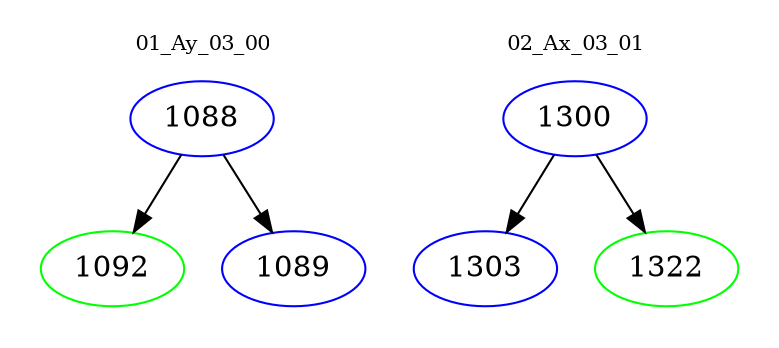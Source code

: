 digraph{
subgraph cluster_0 {
color = white
label = "01_Ay_03_00";
fontsize=10;
T0_1088 [label="1088", color="blue"]
T0_1088 -> T0_1092 [color="black"]
T0_1092 [label="1092", color="green"]
T0_1088 -> T0_1089 [color="black"]
T0_1089 [label="1089", color="blue"]
}
subgraph cluster_1 {
color = white
label = "02_Ax_03_01";
fontsize=10;
T1_1300 [label="1300", color="blue"]
T1_1300 -> T1_1303 [color="black"]
T1_1303 [label="1303", color="blue"]
T1_1300 -> T1_1322 [color="black"]
T1_1322 [label="1322", color="green"]
}
}

